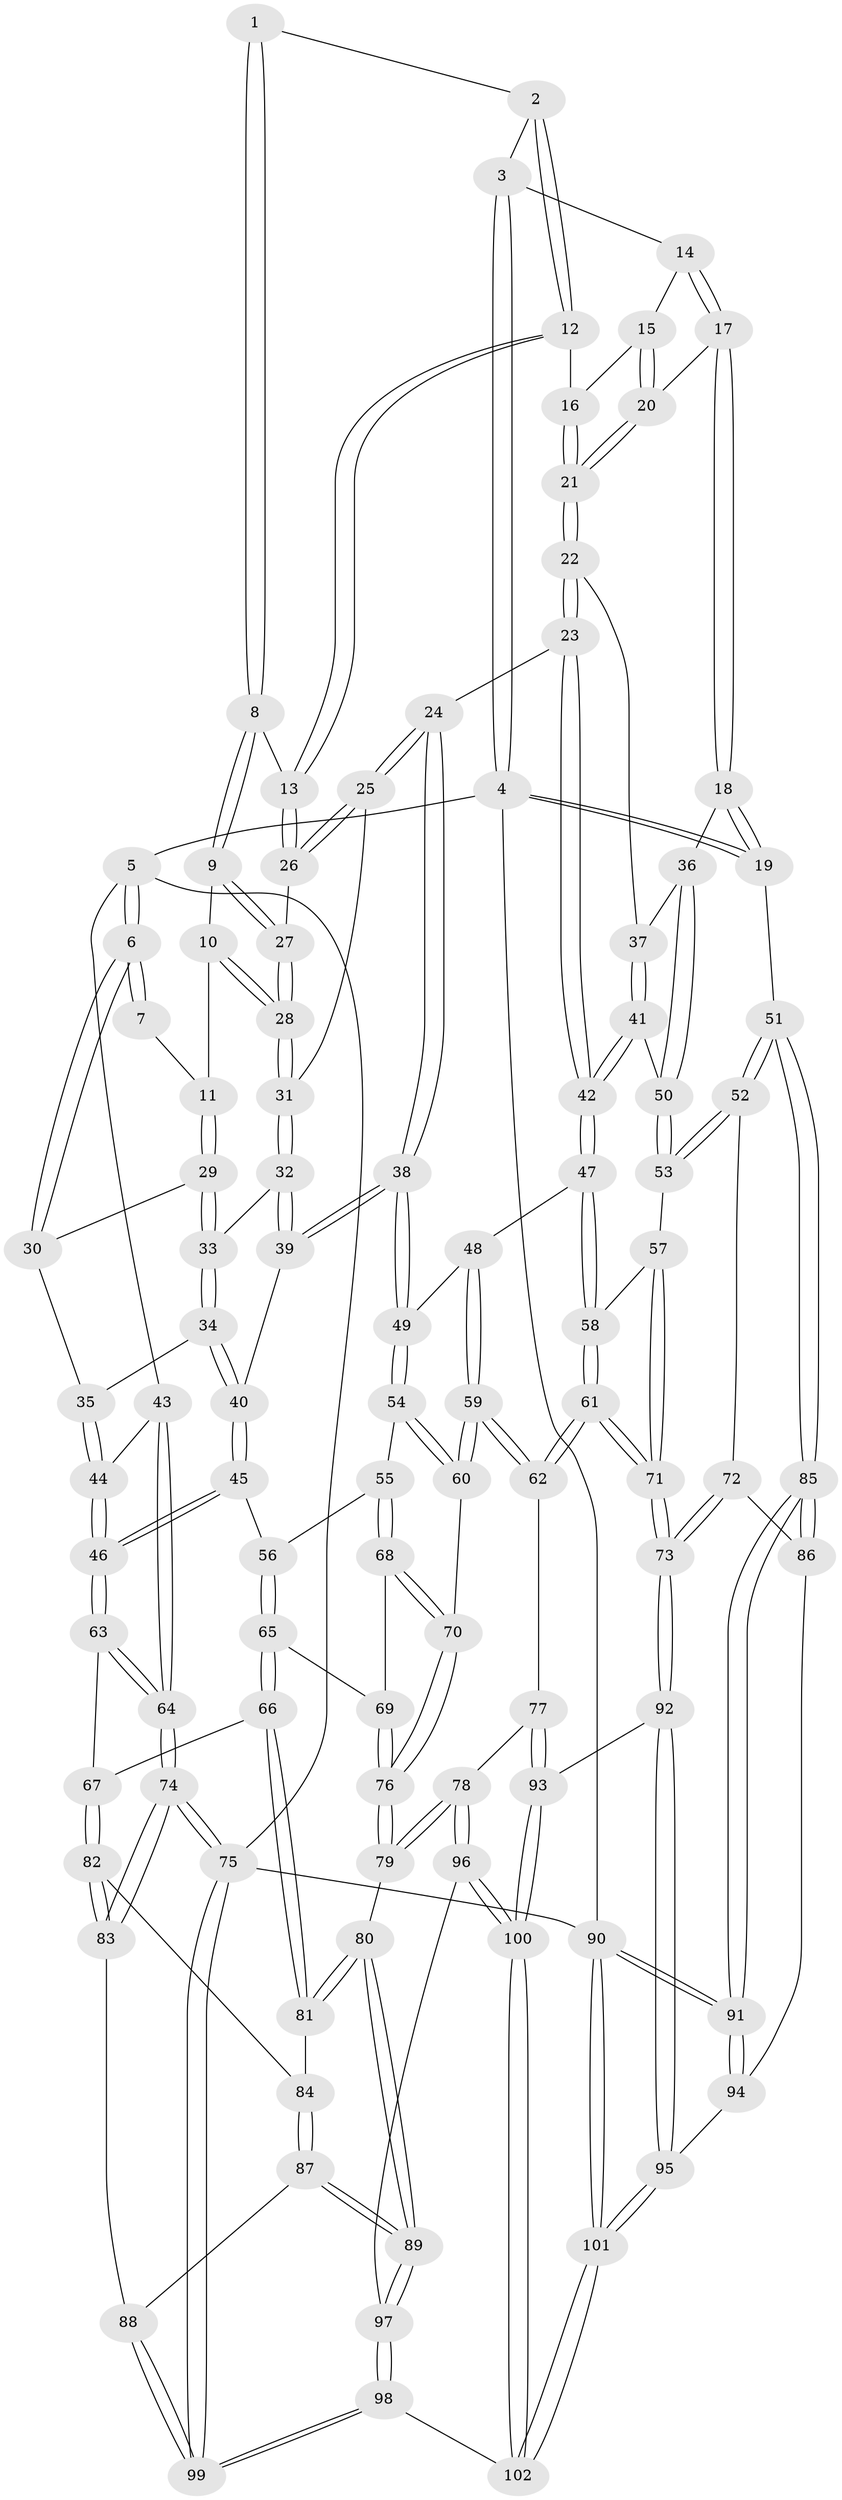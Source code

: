 // coarse degree distribution, {3: 0.07042253521126761, 4: 0.4084507042253521, 6: 0.09859154929577464, 5: 0.4084507042253521, 2: 0.014084507042253521}
// Generated by graph-tools (version 1.1) at 2025/52/02/27/25 19:52:38]
// undirected, 102 vertices, 252 edges
graph export_dot {
graph [start="1"]
  node [color=gray90,style=filled];
  1 [pos="+0.3854829385473358+0"];
  2 [pos="+0.7132300052333514+0"];
  3 [pos="+0.7765168411573636+0"];
  4 [pos="+1+0"];
  5 [pos="+0+0"];
  6 [pos="+0+0"];
  7 [pos="+0.20128816135145497+0"];
  8 [pos="+0.4002950570508792+0"];
  9 [pos="+0.37878017085597987+0.05653569512667897"];
  10 [pos="+0.3486238852916177+0.08411543828841467"];
  11 [pos="+0.2212113504725878+0.08765249526810474"];
  12 [pos="+0.5978556226984822+0.050068104416209465"];
  13 [pos="+0.563512941020594+0.07585554501471593"];
  14 [pos="+0.7953399431728416+0"];
  15 [pos="+0.7158724037544676+0.07730735564907908"];
  16 [pos="+0.6430758875200137+0.08420897770894459"];
  17 [pos="+0.8844214473089302+0.16513823962715984"];
  18 [pos="+1+0.2452170411063346"];
  19 [pos="+1+0.2719888308941908"];
  20 [pos="+0.7479001265433366+0.1861569104085355"];
  21 [pos="+0.6956728727612267+0.21578094255615538"];
  22 [pos="+0.6515104160718403+0.26237080185784306"];
  23 [pos="+0.6318200469878641+0.2825797995811501"];
  24 [pos="+0.5984163232773309+0.26747718348386995"];
  25 [pos="+0.5288708544287111+0.19027884681754192"];
  26 [pos="+0.5232794037188654+0.16241555322839216"];
  27 [pos="+0.462438378262144+0.12511580462798952"];
  28 [pos="+0.34118494778280806+0.21583608718174002"];
  29 [pos="+0.2166793093047377+0.09247098858906472"];
  30 [pos="+0.11259809712561665+0.11506524371426308"];
  31 [pos="+0.3330378877937504+0.2662568891093581"];
  32 [pos="+0.33092816263867136+0.26906162539421724"];
  33 [pos="+0.25815328684040995+0.24608389100202863"];
  34 [pos="+0.09675921195357552+0.2833495770538429"];
  35 [pos="+0.08770709815901433+0.28256643355339406"];
  36 [pos="+0.939586415285616+0.28783538229128675"];
  37 [pos="+0.8980959219690392+0.29928860612656066"];
  38 [pos="+0.40670560539947653+0.3737822574742211"];
  39 [pos="+0.3370954553160541+0.29339729911587464"];
  40 [pos="+0.23724018151960757+0.40861205282235774"];
  41 [pos="+0.7030420847593564+0.35658843202906737"];
  42 [pos="+0.6559163677555333+0.351439057895008"];
  43 [pos="+0+0.3130499518667718"];
  44 [pos="+0.02359564281263445+0.3192088856211855"];
  45 [pos="+0.2333739092592388+0.48450332717314"];
  46 [pos="+0.1417013568012638+0.538684173877936"];
  47 [pos="+0.631513185936394+0.44671075968279417"];
  48 [pos="+0.5901033639985855+0.46444512454273407"];
  49 [pos="+0.41846546211020236+0.4504713541624715"];
  50 [pos="+0.8180781380352244+0.4261415391589819"];
  51 [pos="+1+0.5670688764012257"];
  52 [pos="+0.975315557044805+0.5741190739035809"];
  53 [pos="+0.838900285128592+0.539931282348028"];
  54 [pos="+0.3850792013761763+0.5022425455497539"];
  55 [pos="+0.3691143543237292+0.5066588922342837"];
  56 [pos="+0.34405152348436174+0.5074140449888261"];
  57 [pos="+0.8079771424986335+0.546718724945492"];
  58 [pos="+0.6603576628370822+0.4832476049124751"];
  59 [pos="+0.5112840147110697+0.6431148321504139"];
  60 [pos="+0.46234762590669015+0.6254076014126416"];
  61 [pos="+0.6405561351749828+0.7297000973353984"];
  62 [pos="+0.5808374623344+0.7248605706078735"];
  63 [pos="+0.13968871113348327+0.5441172528476648"];
  64 [pos="+0+0.6594689713216554"];
  65 [pos="+0.25530666221000586+0.6555263183340886"];
  66 [pos="+0.24996336997493487+0.6563822346781106"];
  67 [pos="+0.1724466511263802+0.6239352282858933"];
  68 [pos="+0.3293593366080124+0.6473503965585927"];
  69 [pos="+0.2873260097592276+0.6606963177725369"];
  70 [pos="+0.39689735929600684+0.6713170226886386"];
  71 [pos="+0.6800535720472335+0.7480526042586638"];
  72 [pos="+0.8025636707623759+0.7394827335623556"];
  73 [pos="+0.6835890232584358+0.751979485692878"];
  74 [pos="+0+0.731238108261907"];
  75 [pos="+0+1"];
  76 [pos="+0.3652047363516416+0.7783310771827507"];
  77 [pos="+0.5336069054532322+0.7681866131450774"];
  78 [pos="+0.3853189574863209+0.8187957030484415"];
  79 [pos="+0.36556700299826644+0.7992558195333326"];
  80 [pos="+0.2973666874351502+0.7951944809940303"];
  81 [pos="+0.2548464256901156+0.7592838587514537"];
  82 [pos="+0.13138305809849932+0.717583109629232"];
  83 [pos="+0+0.7395389334587484"];
  84 [pos="+0.1546144473864255+0.7742603598037422"];
  85 [pos="+1+0.7853347462649001"];
  86 [pos="+0.9058315080712883+0.8049764457504176"];
  87 [pos="+0.14603287501411139+0.8229854625148894"];
  88 [pos="+0.0721938918087314+0.8442724641711419"];
  89 [pos="+0.20035334037461464+0.8893492543099618"];
  90 [pos="+1+1"];
  91 [pos="+1+0.9276883463881054"];
  92 [pos="+0.709363776979636+0.8769611102936896"];
  93 [pos="+0.5267389811051999+0.9496259860501661"];
  94 [pos="+0.7910094052499032+0.9254800858923666"];
  95 [pos="+0.7548813076325078+0.9406202310621847"];
  96 [pos="+0.38533455068875094+0.8396364996297937"];
  97 [pos="+0.2083946861021622+0.9407624909779233"];
  98 [pos="+0.18485404834066532+1"];
  99 [pos="+0.08017095717508109+1"];
  100 [pos="+0.4384859943477921+1"];
  101 [pos="+0.7571006410248837+1"];
  102 [pos="+0.413959459714191+1"];
  1 -- 2;
  1 -- 8;
  1 -- 8;
  2 -- 3;
  2 -- 12;
  2 -- 12;
  3 -- 4;
  3 -- 4;
  3 -- 14;
  4 -- 5;
  4 -- 19;
  4 -- 19;
  4 -- 90;
  5 -- 6;
  5 -- 6;
  5 -- 43;
  5 -- 75;
  6 -- 7;
  6 -- 7;
  6 -- 30;
  6 -- 30;
  7 -- 11;
  8 -- 9;
  8 -- 9;
  8 -- 13;
  9 -- 10;
  9 -- 27;
  9 -- 27;
  10 -- 11;
  10 -- 28;
  10 -- 28;
  11 -- 29;
  11 -- 29;
  12 -- 13;
  12 -- 13;
  12 -- 16;
  13 -- 26;
  13 -- 26;
  14 -- 15;
  14 -- 17;
  14 -- 17;
  15 -- 16;
  15 -- 20;
  15 -- 20;
  16 -- 21;
  16 -- 21;
  17 -- 18;
  17 -- 18;
  17 -- 20;
  18 -- 19;
  18 -- 19;
  18 -- 36;
  19 -- 51;
  20 -- 21;
  20 -- 21;
  21 -- 22;
  21 -- 22;
  22 -- 23;
  22 -- 23;
  22 -- 37;
  23 -- 24;
  23 -- 42;
  23 -- 42;
  24 -- 25;
  24 -- 25;
  24 -- 38;
  24 -- 38;
  25 -- 26;
  25 -- 26;
  25 -- 31;
  26 -- 27;
  27 -- 28;
  27 -- 28;
  28 -- 31;
  28 -- 31;
  29 -- 30;
  29 -- 33;
  29 -- 33;
  30 -- 35;
  31 -- 32;
  31 -- 32;
  32 -- 33;
  32 -- 39;
  32 -- 39;
  33 -- 34;
  33 -- 34;
  34 -- 35;
  34 -- 40;
  34 -- 40;
  35 -- 44;
  35 -- 44;
  36 -- 37;
  36 -- 50;
  36 -- 50;
  37 -- 41;
  37 -- 41;
  38 -- 39;
  38 -- 39;
  38 -- 49;
  38 -- 49;
  39 -- 40;
  40 -- 45;
  40 -- 45;
  41 -- 42;
  41 -- 42;
  41 -- 50;
  42 -- 47;
  42 -- 47;
  43 -- 44;
  43 -- 64;
  43 -- 64;
  44 -- 46;
  44 -- 46;
  45 -- 46;
  45 -- 46;
  45 -- 56;
  46 -- 63;
  46 -- 63;
  47 -- 48;
  47 -- 58;
  47 -- 58;
  48 -- 49;
  48 -- 59;
  48 -- 59;
  49 -- 54;
  49 -- 54;
  50 -- 53;
  50 -- 53;
  51 -- 52;
  51 -- 52;
  51 -- 85;
  51 -- 85;
  52 -- 53;
  52 -- 53;
  52 -- 72;
  53 -- 57;
  54 -- 55;
  54 -- 60;
  54 -- 60;
  55 -- 56;
  55 -- 68;
  55 -- 68;
  56 -- 65;
  56 -- 65;
  57 -- 58;
  57 -- 71;
  57 -- 71;
  58 -- 61;
  58 -- 61;
  59 -- 60;
  59 -- 60;
  59 -- 62;
  59 -- 62;
  60 -- 70;
  61 -- 62;
  61 -- 62;
  61 -- 71;
  61 -- 71;
  62 -- 77;
  63 -- 64;
  63 -- 64;
  63 -- 67;
  64 -- 74;
  64 -- 74;
  65 -- 66;
  65 -- 66;
  65 -- 69;
  66 -- 67;
  66 -- 81;
  66 -- 81;
  67 -- 82;
  67 -- 82;
  68 -- 69;
  68 -- 70;
  68 -- 70;
  69 -- 76;
  69 -- 76;
  70 -- 76;
  70 -- 76;
  71 -- 73;
  71 -- 73;
  72 -- 73;
  72 -- 73;
  72 -- 86;
  73 -- 92;
  73 -- 92;
  74 -- 75;
  74 -- 75;
  74 -- 83;
  74 -- 83;
  75 -- 99;
  75 -- 99;
  75 -- 90;
  76 -- 79;
  76 -- 79;
  77 -- 78;
  77 -- 93;
  77 -- 93;
  78 -- 79;
  78 -- 79;
  78 -- 96;
  78 -- 96;
  79 -- 80;
  80 -- 81;
  80 -- 81;
  80 -- 89;
  80 -- 89;
  81 -- 84;
  82 -- 83;
  82 -- 83;
  82 -- 84;
  83 -- 88;
  84 -- 87;
  84 -- 87;
  85 -- 86;
  85 -- 86;
  85 -- 91;
  85 -- 91;
  86 -- 94;
  87 -- 88;
  87 -- 89;
  87 -- 89;
  88 -- 99;
  88 -- 99;
  89 -- 97;
  89 -- 97;
  90 -- 91;
  90 -- 91;
  90 -- 101;
  90 -- 101;
  91 -- 94;
  91 -- 94;
  92 -- 93;
  92 -- 95;
  92 -- 95;
  93 -- 100;
  93 -- 100;
  94 -- 95;
  95 -- 101;
  95 -- 101;
  96 -- 97;
  96 -- 100;
  96 -- 100;
  97 -- 98;
  97 -- 98;
  98 -- 99;
  98 -- 99;
  98 -- 102;
  100 -- 102;
  100 -- 102;
  101 -- 102;
  101 -- 102;
}
